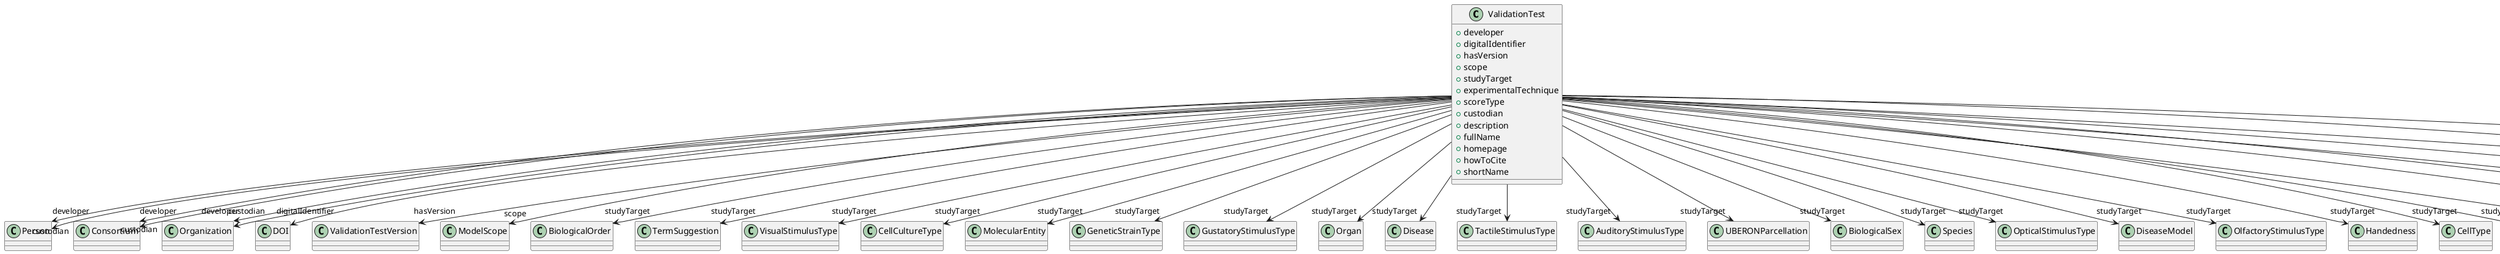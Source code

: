@startuml
class ValidationTest {
+developer
+digitalIdentifier
+hasVersion
+scope
+studyTarget
+experimentalTechnique
+scoreType
+custodian
+description
+fullName
+homepage
+howToCite
+shortName

}
ValidationTest -d-> "developer" Person
ValidationTest -d-> "developer" Consortium
ValidationTest -d-> "developer" Organization
ValidationTest -d-> "digitalIdentifier" DOI
ValidationTest -d-> "hasVersion" ValidationTestVersion
ValidationTest -d-> "scope" ModelScope
ValidationTest -d-> "studyTarget" BiologicalOrder
ValidationTest -d-> "studyTarget" TermSuggestion
ValidationTest -d-> "studyTarget" VisualStimulusType
ValidationTest -d-> "studyTarget" CellCultureType
ValidationTest -d-> "studyTarget" MolecularEntity
ValidationTest -d-> "studyTarget" GeneticStrainType
ValidationTest -d-> "studyTarget" GustatoryStimulusType
ValidationTest -d-> "studyTarget" Organ
ValidationTest -d-> "studyTarget" Disease
ValidationTest -d-> "studyTarget" TactileStimulusType
ValidationTest -d-> "studyTarget" AuditoryStimulusType
ValidationTest -d-> "studyTarget" UBERONParcellation
ValidationTest -d-> "studyTarget" BiologicalSex
ValidationTest -d-> "studyTarget" Species
ValidationTest -d-> "studyTarget" OpticalStimulusType
ValidationTest -d-> "studyTarget" DiseaseModel
ValidationTest -d-> "studyTarget" OlfactoryStimulusType
ValidationTest -d-> "studyTarget" Handedness
ValidationTest -d-> "studyTarget" CellType
ValidationTest -d-> "studyTarget" BreedingType
ValidationTest -d-> "studyTarget" ElectericalStimulusType
ValidationTest -d-> "studyTarget" SubcellularEntity
ValidationTest -d-> "studyTarget" ParcellationEntity
ValidationTest -d-> "studyTarget" ParcellationEntityVersion
ValidationTest -d-> "studyTarget" CustomAnatomicalEntity
ValidationTest -d-> "experimentalTechnique" Technique
ValidationTest -d-> "scoreType" DifferenceMeasure
ValidationTest -d-> "custodian" Person
ValidationTest -d-> "custodian" Consortium
ValidationTest -d-> "custodian" Organization
ValidationTest -d-> "homepage" URL

@enduml